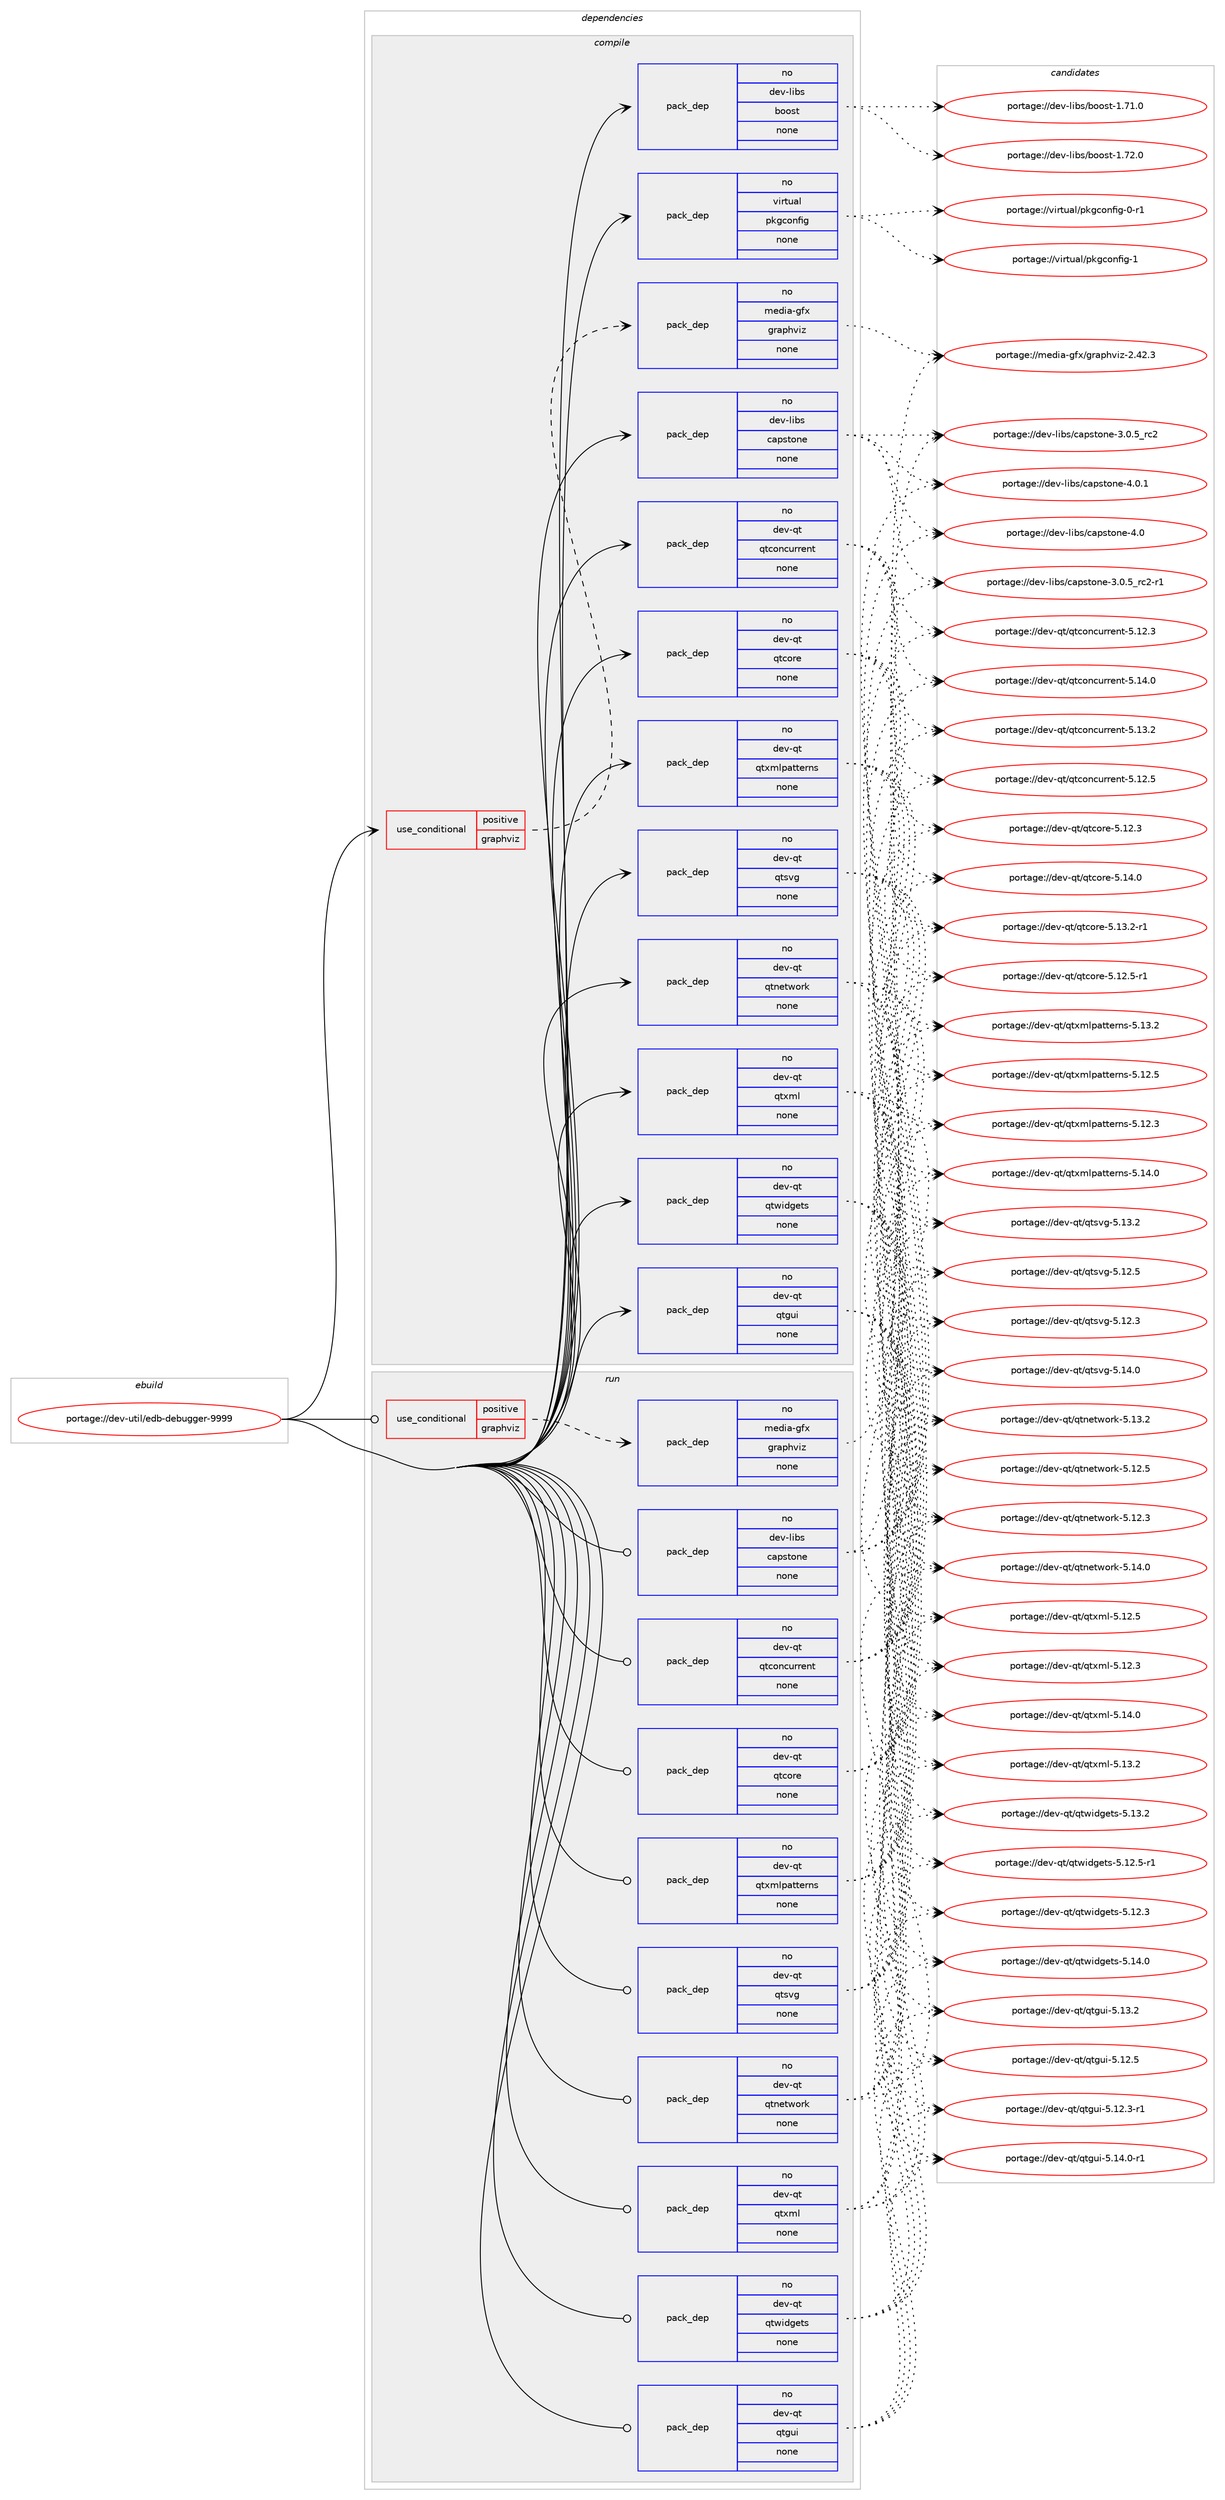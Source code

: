digraph prolog {

# *************
# Graph options
# *************

newrank=true;
concentrate=true;
compound=true;
graph [rankdir=LR,fontname=Helvetica,fontsize=10,ranksep=1.5];#, ranksep=2.5, nodesep=0.2];
edge  [arrowhead=vee];
node  [fontname=Helvetica,fontsize=10];

# **********
# The ebuild
# **********

subgraph cluster_leftcol {
color=gray;
label=<<i>ebuild</i>>;
id [label="portage://dev-util/edb-debugger-9999", color=red, width=4, href="../dev-util/edb-debugger-9999.svg"];
}

# ****************
# The dependencies
# ****************

subgraph cluster_midcol {
color=gray;
label=<<i>dependencies</i>>;
subgraph cluster_compile {
fillcolor="#eeeeee";
style=filled;
label=<<i>compile</i>>;
subgraph cond62731 {
dependency302534 [label=<<TABLE BORDER="0" CELLBORDER="1" CELLSPACING="0" CELLPADDING="4"><TR><TD ROWSPAN="3" CELLPADDING="10">use_conditional</TD></TR><TR><TD>positive</TD></TR><TR><TD>graphviz</TD></TR></TABLE>>, shape=none, color=red];
subgraph pack235148 {
dependency302535 [label=<<TABLE BORDER="0" CELLBORDER="1" CELLSPACING="0" CELLPADDING="4" WIDTH="220"><TR><TD ROWSPAN="6" CELLPADDING="30">pack_dep</TD></TR><TR><TD WIDTH="110">no</TD></TR><TR><TD>media-gfx</TD></TR><TR><TD>graphviz</TD></TR><TR><TD>none</TD></TR><TR><TD></TD></TR></TABLE>>, shape=none, color=blue];
}
dependency302534:e -> dependency302535:w [weight=20,style="dashed",arrowhead="vee"];
}
id:e -> dependency302534:w [weight=20,style="solid",arrowhead="vee"];
subgraph pack235149 {
dependency302536 [label=<<TABLE BORDER="0" CELLBORDER="1" CELLSPACING="0" CELLPADDING="4" WIDTH="220"><TR><TD ROWSPAN="6" CELLPADDING="30">pack_dep</TD></TR><TR><TD WIDTH="110">no</TD></TR><TR><TD>dev-libs</TD></TR><TR><TD>boost</TD></TR><TR><TD>none</TD></TR><TR><TD></TD></TR></TABLE>>, shape=none, color=blue];
}
id:e -> dependency302536:w [weight=20,style="solid",arrowhead="vee"];
subgraph pack235150 {
dependency302537 [label=<<TABLE BORDER="0" CELLBORDER="1" CELLSPACING="0" CELLPADDING="4" WIDTH="220"><TR><TD ROWSPAN="6" CELLPADDING="30">pack_dep</TD></TR><TR><TD WIDTH="110">no</TD></TR><TR><TD>dev-libs</TD></TR><TR><TD>capstone</TD></TR><TR><TD>none</TD></TR><TR><TD></TD></TR></TABLE>>, shape=none, color=blue];
}
id:e -> dependency302537:w [weight=20,style="solid",arrowhead="vee"];
subgraph pack235151 {
dependency302538 [label=<<TABLE BORDER="0" CELLBORDER="1" CELLSPACING="0" CELLPADDING="4" WIDTH="220"><TR><TD ROWSPAN="6" CELLPADDING="30">pack_dep</TD></TR><TR><TD WIDTH="110">no</TD></TR><TR><TD>dev-qt</TD></TR><TR><TD>qtconcurrent</TD></TR><TR><TD>none</TD></TR><TR><TD></TD></TR></TABLE>>, shape=none, color=blue];
}
id:e -> dependency302538:w [weight=20,style="solid",arrowhead="vee"];
subgraph pack235152 {
dependency302539 [label=<<TABLE BORDER="0" CELLBORDER="1" CELLSPACING="0" CELLPADDING="4" WIDTH="220"><TR><TD ROWSPAN="6" CELLPADDING="30">pack_dep</TD></TR><TR><TD WIDTH="110">no</TD></TR><TR><TD>dev-qt</TD></TR><TR><TD>qtcore</TD></TR><TR><TD>none</TD></TR><TR><TD></TD></TR></TABLE>>, shape=none, color=blue];
}
id:e -> dependency302539:w [weight=20,style="solid",arrowhead="vee"];
subgraph pack235153 {
dependency302540 [label=<<TABLE BORDER="0" CELLBORDER="1" CELLSPACING="0" CELLPADDING="4" WIDTH="220"><TR><TD ROWSPAN="6" CELLPADDING="30">pack_dep</TD></TR><TR><TD WIDTH="110">no</TD></TR><TR><TD>dev-qt</TD></TR><TR><TD>qtgui</TD></TR><TR><TD>none</TD></TR><TR><TD></TD></TR></TABLE>>, shape=none, color=blue];
}
id:e -> dependency302540:w [weight=20,style="solid",arrowhead="vee"];
subgraph pack235154 {
dependency302541 [label=<<TABLE BORDER="0" CELLBORDER="1" CELLSPACING="0" CELLPADDING="4" WIDTH="220"><TR><TD ROWSPAN="6" CELLPADDING="30">pack_dep</TD></TR><TR><TD WIDTH="110">no</TD></TR><TR><TD>dev-qt</TD></TR><TR><TD>qtnetwork</TD></TR><TR><TD>none</TD></TR><TR><TD></TD></TR></TABLE>>, shape=none, color=blue];
}
id:e -> dependency302541:w [weight=20,style="solid",arrowhead="vee"];
subgraph pack235155 {
dependency302542 [label=<<TABLE BORDER="0" CELLBORDER="1" CELLSPACING="0" CELLPADDING="4" WIDTH="220"><TR><TD ROWSPAN="6" CELLPADDING="30">pack_dep</TD></TR><TR><TD WIDTH="110">no</TD></TR><TR><TD>dev-qt</TD></TR><TR><TD>qtsvg</TD></TR><TR><TD>none</TD></TR><TR><TD></TD></TR></TABLE>>, shape=none, color=blue];
}
id:e -> dependency302542:w [weight=20,style="solid",arrowhead="vee"];
subgraph pack235156 {
dependency302543 [label=<<TABLE BORDER="0" CELLBORDER="1" CELLSPACING="0" CELLPADDING="4" WIDTH="220"><TR><TD ROWSPAN="6" CELLPADDING="30">pack_dep</TD></TR><TR><TD WIDTH="110">no</TD></TR><TR><TD>dev-qt</TD></TR><TR><TD>qtwidgets</TD></TR><TR><TD>none</TD></TR><TR><TD></TD></TR></TABLE>>, shape=none, color=blue];
}
id:e -> dependency302543:w [weight=20,style="solid",arrowhead="vee"];
subgraph pack235157 {
dependency302544 [label=<<TABLE BORDER="0" CELLBORDER="1" CELLSPACING="0" CELLPADDING="4" WIDTH="220"><TR><TD ROWSPAN="6" CELLPADDING="30">pack_dep</TD></TR><TR><TD WIDTH="110">no</TD></TR><TR><TD>dev-qt</TD></TR><TR><TD>qtxml</TD></TR><TR><TD>none</TD></TR><TR><TD></TD></TR></TABLE>>, shape=none, color=blue];
}
id:e -> dependency302544:w [weight=20,style="solid",arrowhead="vee"];
subgraph pack235158 {
dependency302545 [label=<<TABLE BORDER="0" CELLBORDER="1" CELLSPACING="0" CELLPADDING="4" WIDTH="220"><TR><TD ROWSPAN="6" CELLPADDING="30">pack_dep</TD></TR><TR><TD WIDTH="110">no</TD></TR><TR><TD>dev-qt</TD></TR><TR><TD>qtxmlpatterns</TD></TR><TR><TD>none</TD></TR><TR><TD></TD></TR></TABLE>>, shape=none, color=blue];
}
id:e -> dependency302545:w [weight=20,style="solid",arrowhead="vee"];
subgraph pack235159 {
dependency302546 [label=<<TABLE BORDER="0" CELLBORDER="1" CELLSPACING="0" CELLPADDING="4" WIDTH="220"><TR><TD ROWSPAN="6" CELLPADDING="30">pack_dep</TD></TR><TR><TD WIDTH="110">no</TD></TR><TR><TD>virtual</TD></TR><TR><TD>pkgconfig</TD></TR><TR><TD>none</TD></TR><TR><TD></TD></TR></TABLE>>, shape=none, color=blue];
}
id:e -> dependency302546:w [weight=20,style="solid",arrowhead="vee"];
}
subgraph cluster_compileandrun {
fillcolor="#eeeeee";
style=filled;
label=<<i>compile and run</i>>;
}
subgraph cluster_run {
fillcolor="#eeeeee";
style=filled;
label=<<i>run</i>>;
subgraph cond62732 {
dependency302547 [label=<<TABLE BORDER="0" CELLBORDER="1" CELLSPACING="0" CELLPADDING="4"><TR><TD ROWSPAN="3" CELLPADDING="10">use_conditional</TD></TR><TR><TD>positive</TD></TR><TR><TD>graphviz</TD></TR></TABLE>>, shape=none, color=red];
subgraph pack235160 {
dependency302548 [label=<<TABLE BORDER="0" CELLBORDER="1" CELLSPACING="0" CELLPADDING="4" WIDTH="220"><TR><TD ROWSPAN="6" CELLPADDING="30">pack_dep</TD></TR><TR><TD WIDTH="110">no</TD></TR><TR><TD>media-gfx</TD></TR><TR><TD>graphviz</TD></TR><TR><TD>none</TD></TR><TR><TD></TD></TR></TABLE>>, shape=none, color=blue];
}
dependency302547:e -> dependency302548:w [weight=20,style="dashed",arrowhead="vee"];
}
id:e -> dependency302547:w [weight=20,style="solid",arrowhead="odot"];
subgraph pack235161 {
dependency302549 [label=<<TABLE BORDER="0" CELLBORDER="1" CELLSPACING="0" CELLPADDING="4" WIDTH="220"><TR><TD ROWSPAN="6" CELLPADDING="30">pack_dep</TD></TR><TR><TD WIDTH="110">no</TD></TR><TR><TD>dev-libs</TD></TR><TR><TD>capstone</TD></TR><TR><TD>none</TD></TR><TR><TD></TD></TR></TABLE>>, shape=none, color=blue];
}
id:e -> dependency302549:w [weight=20,style="solid",arrowhead="odot"];
subgraph pack235162 {
dependency302550 [label=<<TABLE BORDER="0" CELLBORDER="1" CELLSPACING="0" CELLPADDING="4" WIDTH="220"><TR><TD ROWSPAN="6" CELLPADDING="30">pack_dep</TD></TR><TR><TD WIDTH="110">no</TD></TR><TR><TD>dev-qt</TD></TR><TR><TD>qtconcurrent</TD></TR><TR><TD>none</TD></TR><TR><TD></TD></TR></TABLE>>, shape=none, color=blue];
}
id:e -> dependency302550:w [weight=20,style="solid",arrowhead="odot"];
subgraph pack235163 {
dependency302551 [label=<<TABLE BORDER="0" CELLBORDER="1" CELLSPACING="0" CELLPADDING="4" WIDTH="220"><TR><TD ROWSPAN="6" CELLPADDING="30">pack_dep</TD></TR><TR><TD WIDTH="110">no</TD></TR><TR><TD>dev-qt</TD></TR><TR><TD>qtcore</TD></TR><TR><TD>none</TD></TR><TR><TD></TD></TR></TABLE>>, shape=none, color=blue];
}
id:e -> dependency302551:w [weight=20,style="solid",arrowhead="odot"];
subgraph pack235164 {
dependency302552 [label=<<TABLE BORDER="0" CELLBORDER="1" CELLSPACING="0" CELLPADDING="4" WIDTH="220"><TR><TD ROWSPAN="6" CELLPADDING="30">pack_dep</TD></TR><TR><TD WIDTH="110">no</TD></TR><TR><TD>dev-qt</TD></TR><TR><TD>qtgui</TD></TR><TR><TD>none</TD></TR><TR><TD></TD></TR></TABLE>>, shape=none, color=blue];
}
id:e -> dependency302552:w [weight=20,style="solid",arrowhead="odot"];
subgraph pack235165 {
dependency302553 [label=<<TABLE BORDER="0" CELLBORDER="1" CELLSPACING="0" CELLPADDING="4" WIDTH="220"><TR><TD ROWSPAN="6" CELLPADDING="30">pack_dep</TD></TR><TR><TD WIDTH="110">no</TD></TR><TR><TD>dev-qt</TD></TR><TR><TD>qtnetwork</TD></TR><TR><TD>none</TD></TR><TR><TD></TD></TR></TABLE>>, shape=none, color=blue];
}
id:e -> dependency302553:w [weight=20,style="solid",arrowhead="odot"];
subgraph pack235166 {
dependency302554 [label=<<TABLE BORDER="0" CELLBORDER="1" CELLSPACING="0" CELLPADDING="4" WIDTH="220"><TR><TD ROWSPAN="6" CELLPADDING="30">pack_dep</TD></TR><TR><TD WIDTH="110">no</TD></TR><TR><TD>dev-qt</TD></TR><TR><TD>qtsvg</TD></TR><TR><TD>none</TD></TR><TR><TD></TD></TR></TABLE>>, shape=none, color=blue];
}
id:e -> dependency302554:w [weight=20,style="solid",arrowhead="odot"];
subgraph pack235167 {
dependency302555 [label=<<TABLE BORDER="0" CELLBORDER="1" CELLSPACING="0" CELLPADDING="4" WIDTH="220"><TR><TD ROWSPAN="6" CELLPADDING="30">pack_dep</TD></TR><TR><TD WIDTH="110">no</TD></TR><TR><TD>dev-qt</TD></TR><TR><TD>qtwidgets</TD></TR><TR><TD>none</TD></TR><TR><TD></TD></TR></TABLE>>, shape=none, color=blue];
}
id:e -> dependency302555:w [weight=20,style="solid",arrowhead="odot"];
subgraph pack235168 {
dependency302556 [label=<<TABLE BORDER="0" CELLBORDER="1" CELLSPACING="0" CELLPADDING="4" WIDTH="220"><TR><TD ROWSPAN="6" CELLPADDING="30">pack_dep</TD></TR><TR><TD WIDTH="110">no</TD></TR><TR><TD>dev-qt</TD></TR><TR><TD>qtxml</TD></TR><TR><TD>none</TD></TR><TR><TD></TD></TR></TABLE>>, shape=none, color=blue];
}
id:e -> dependency302556:w [weight=20,style="solid",arrowhead="odot"];
subgraph pack235169 {
dependency302557 [label=<<TABLE BORDER="0" CELLBORDER="1" CELLSPACING="0" CELLPADDING="4" WIDTH="220"><TR><TD ROWSPAN="6" CELLPADDING="30">pack_dep</TD></TR><TR><TD WIDTH="110">no</TD></TR><TR><TD>dev-qt</TD></TR><TR><TD>qtxmlpatterns</TD></TR><TR><TD>none</TD></TR><TR><TD></TD></TR></TABLE>>, shape=none, color=blue];
}
id:e -> dependency302557:w [weight=20,style="solid",arrowhead="odot"];
}
}

# **************
# The candidates
# **************

subgraph cluster_choices {
rank=same;
color=gray;
label=<<i>candidates</i>>;

subgraph choice235148 {
color=black;
nodesep=1;
choice1091011001059745103102120471031149711210411810512245504652504651 [label="portage://media-gfx/graphviz-2.42.3", color=red, width=4,href="../media-gfx/graphviz-2.42.3.svg"];
dependency302535:e -> choice1091011001059745103102120471031149711210411810512245504652504651:w [style=dotted,weight="100"];
}
subgraph choice235149 {
color=black;
nodesep=1;
choice1001011184510810598115479811111111511645494655504648 [label="portage://dev-libs/boost-1.72.0", color=red, width=4,href="../dev-libs/boost-1.72.0.svg"];
choice1001011184510810598115479811111111511645494655494648 [label="portage://dev-libs/boost-1.71.0", color=red, width=4,href="../dev-libs/boost-1.71.0.svg"];
dependency302536:e -> choice1001011184510810598115479811111111511645494655504648:w [style=dotted,weight="100"];
dependency302536:e -> choice1001011184510810598115479811111111511645494655494648:w [style=dotted,weight="100"];
}
subgraph choice235150 {
color=black;
nodesep=1;
choice1001011184510810598115479997112115116111110101455246484649 [label="portage://dev-libs/capstone-4.0.1", color=red, width=4,href="../dev-libs/capstone-4.0.1.svg"];
choice100101118451081059811547999711211511611111010145524648 [label="portage://dev-libs/capstone-4.0", color=red, width=4,href="../dev-libs/capstone-4.0.svg"];
choice10010111845108105981154799971121151161111101014551464846539511499504511449 [label="portage://dev-libs/capstone-3.0.5_rc2-r1", color=red, width=4,href="../dev-libs/capstone-3.0.5_rc2-r1.svg"];
choice1001011184510810598115479997112115116111110101455146484653951149950 [label="portage://dev-libs/capstone-3.0.5_rc2", color=red, width=4,href="../dev-libs/capstone-3.0.5_rc2.svg"];
dependency302537:e -> choice1001011184510810598115479997112115116111110101455246484649:w [style=dotted,weight="100"];
dependency302537:e -> choice100101118451081059811547999711211511611111010145524648:w [style=dotted,weight="100"];
dependency302537:e -> choice10010111845108105981154799971121151161111101014551464846539511499504511449:w [style=dotted,weight="100"];
dependency302537:e -> choice1001011184510810598115479997112115116111110101455146484653951149950:w [style=dotted,weight="100"];
}
subgraph choice235151 {
color=black;
nodesep=1;
choice1001011184511311647113116991111109911711411410111011645534649524648 [label="portage://dev-qt/qtconcurrent-5.14.0", color=red, width=4,href="../dev-qt/qtconcurrent-5.14.0.svg"];
choice1001011184511311647113116991111109911711411410111011645534649514650 [label="portage://dev-qt/qtconcurrent-5.13.2", color=red, width=4,href="../dev-qt/qtconcurrent-5.13.2.svg"];
choice1001011184511311647113116991111109911711411410111011645534649504653 [label="portage://dev-qt/qtconcurrent-5.12.5", color=red, width=4,href="../dev-qt/qtconcurrent-5.12.5.svg"];
choice1001011184511311647113116991111109911711411410111011645534649504651 [label="portage://dev-qt/qtconcurrent-5.12.3", color=red, width=4,href="../dev-qt/qtconcurrent-5.12.3.svg"];
dependency302538:e -> choice1001011184511311647113116991111109911711411410111011645534649524648:w [style=dotted,weight="100"];
dependency302538:e -> choice1001011184511311647113116991111109911711411410111011645534649514650:w [style=dotted,weight="100"];
dependency302538:e -> choice1001011184511311647113116991111109911711411410111011645534649504653:w [style=dotted,weight="100"];
dependency302538:e -> choice1001011184511311647113116991111109911711411410111011645534649504651:w [style=dotted,weight="100"];
}
subgraph choice235152 {
color=black;
nodesep=1;
choice10010111845113116471131169911111410145534649524648 [label="portage://dev-qt/qtcore-5.14.0", color=red, width=4,href="../dev-qt/qtcore-5.14.0.svg"];
choice100101118451131164711311699111114101455346495146504511449 [label="portage://dev-qt/qtcore-5.13.2-r1", color=red, width=4,href="../dev-qt/qtcore-5.13.2-r1.svg"];
choice100101118451131164711311699111114101455346495046534511449 [label="portage://dev-qt/qtcore-5.12.5-r1", color=red, width=4,href="../dev-qt/qtcore-5.12.5-r1.svg"];
choice10010111845113116471131169911111410145534649504651 [label="portage://dev-qt/qtcore-5.12.3", color=red, width=4,href="../dev-qt/qtcore-5.12.3.svg"];
dependency302539:e -> choice10010111845113116471131169911111410145534649524648:w [style=dotted,weight="100"];
dependency302539:e -> choice100101118451131164711311699111114101455346495146504511449:w [style=dotted,weight="100"];
dependency302539:e -> choice100101118451131164711311699111114101455346495046534511449:w [style=dotted,weight="100"];
dependency302539:e -> choice10010111845113116471131169911111410145534649504651:w [style=dotted,weight="100"];
}
subgraph choice235153 {
color=black;
nodesep=1;
choice1001011184511311647113116103117105455346495246484511449 [label="portage://dev-qt/qtgui-5.14.0-r1", color=red, width=4,href="../dev-qt/qtgui-5.14.0-r1.svg"];
choice100101118451131164711311610311710545534649514650 [label="portage://dev-qt/qtgui-5.13.2", color=red, width=4,href="../dev-qt/qtgui-5.13.2.svg"];
choice100101118451131164711311610311710545534649504653 [label="portage://dev-qt/qtgui-5.12.5", color=red, width=4,href="../dev-qt/qtgui-5.12.5.svg"];
choice1001011184511311647113116103117105455346495046514511449 [label="portage://dev-qt/qtgui-5.12.3-r1", color=red, width=4,href="../dev-qt/qtgui-5.12.3-r1.svg"];
dependency302540:e -> choice1001011184511311647113116103117105455346495246484511449:w [style=dotted,weight="100"];
dependency302540:e -> choice100101118451131164711311610311710545534649514650:w [style=dotted,weight="100"];
dependency302540:e -> choice100101118451131164711311610311710545534649504653:w [style=dotted,weight="100"];
dependency302540:e -> choice1001011184511311647113116103117105455346495046514511449:w [style=dotted,weight="100"];
}
subgraph choice235154 {
color=black;
nodesep=1;
choice100101118451131164711311611010111611911111410745534649524648 [label="portage://dev-qt/qtnetwork-5.14.0", color=red, width=4,href="../dev-qt/qtnetwork-5.14.0.svg"];
choice100101118451131164711311611010111611911111410745534649514650 [label="portage://dev-qt/qtnetwork-5.13.2", color=red, width=4,href="../dev-qt/qtnetwork-5.13.2.svg"];
choice100101118451131164711311611010111611911111410745534649504653 [label="portage://dev-qt/qtnetwork-5.12.5", color=red, width=4,href="../dev-qt/qtnetwork-5.12.5.svg"];
choice100101118451131164711311611010111611911111410745534649504651 [label="portage://dev-qt/qtnetwork-5.12.3", color=red, width=4,href="../dev-qt/qtnetwork-5.12.3.svg"];
dependency302541:e -> choice100101118451131164711311611010111611911111410745534649524648:w [style=dotted,weight="100"];
dependency302541:e -> choice100101118451131164711311611010111611911111410745534649514650:w [style=dotted,weight="100"];
dependency302541:e -> choice100101118451131164711311611010111611911111410745534649504653:w [style=dotted,weight="100"];
dependency302541:e -> choice100101118451131164711311611010111611911111410745534649504651:w [style=dotted,weight="100"];
}
subgraph choice235155 {
color=black;
nodesep=1;
choice100101118451131164711311611511810345534649524648 [label="portage://dev-qt/qtsvg-5.14.0", color=red, width=4,href="../dev-qt/qtsvg-5.14.0.svg"];
choice100101118451131164711311611511810345534649514650 [label="portage://dev-qt/qtsvg-5.13.2", color=red, width=4,href="../dev-qt/qtsvg-5.13.2.svg"];
choice100101118451131164711311611511810345534649504653 [label="portage://dev-qt/qtsvg-5.12.5", color=red, width=4,href="../dev-qt/qtsvg-5.12.5.svg"];
choice100101118451131164711311611511810345534649504651 [label="portage://dev-qt/qtsvg-5.12.3", color=red, width=4,href="../dev-qt/qtsvg-5.12.3.svg"];
dependency302542:e -> choice100101118451131164711311611511810345534649524648:w [style=dotted,weight="100"];
dependency302542:e -> choice100101118451131164711311611511810345534649514650:w [style=dotted,weight="100"];
dependency302542:e -> choice100101118451131164711311611511810345534649504653:w [style=dotted,weight="100"];
dependency302542:e -> choice100101118451131164711311611511810345534649504651:w [style=dotted,weight="100"];
}
subgraph choice235156 {
color=black;
nodesep=1;
choice100101118451131164711311611910510010310111611545534649524648 [label="portage://dev-qt/qtwidgets-5.14.0", color=red, width=4,href="../dev-qt/qtwidgets-5.14.0.svg"];
choice100101118451131164711311611910510010310111611545534649514650 [label="portage://dev-qt/qtwidgets-5.13.2", color=red, width=4,href="../dev-qt/qtwidgets-5.13.2.svg"];
choice1001011184511311647113116119105100103101116115455346495046534511449 [label="portage://dev-qt/qtwidgets-5.12.5-r1", color=red, width=4,href="../dev-qt/qtwidgets-5.12.5-r1.svg"];
choice100101118451131164711311611910510010310111611545534649504651 [label="portage://dev-qt/qtwidgets-5.12.3", color=red, width=4,href="../dev-qt/qtwidgets-5.12.3.svg"];
dependency302543:e -> choice100101118451131164711311611910510010310111611545534649524648:w [style=dotted,weight="100"];
dependency302543:e -> choice100101118451131164711311611910510010310111611545534649514650:w [style=dotted,weight="100"];
dependency302543:e -> choice1001011184511311647113116119105100103101116115455346495046534511449:w [style=dotted,weight="100"];
dependency302543:e -> choice100101118451131164711311611910510010310111611545534649504651:w [style=dotted,weight="100"];
}
subgraph choice235157 {
color=black;
nodesep=1;
choice100101118451131164711311612010910845534649524648 [label="portage://dev-qt/qtxml-5.14.0", color=red, width=4,href="../dev-qt/qtxml-5.14.0.svg"];
choice100101118451131164711311612010910845534649514650 [label="portage://dev-qt/qtxml-5.13.2", color=red, width=4,href="../dev-qt/qtxml-5.13.2.svg"];
choice100101118451131164711311612010910845534649504653 [label="portage://dev-qt/qtxml-5.12.5", color=red, width=4,href="../dev-qt/qtxml-5.12.5.svg"];
choice100101118451131164711311612010910845534649504651 [label="portage://dev-qt/qtxml-5.12.3", color=red, width=4,href="../dev-qt/qtxml-5.12.3.svg"];
dependency302544:e -> choice100101118451131164711311612010910845534649524648:w [style=dotted,weight="100"];
dependency302544:e -> choice100101118451131164711311612010910845534649514650:w [style=dotted,weight="100"];
dependency302544:e -> choice100101118451131164711311612010910845534649504653:w [style=dotted,weight="100"];
dependency302544:e -> choice100101118451131164711311612010910845534649504651:w [style=dotted,weight="100"];
}
subgraph choice235158 {
color=black;
nodesep=1;
choice10010111845113116471131161201091081129711611610111411011545534649524648 [label="portage://dev-qt/qtxmlpatterns-5.14.0", color=red, width=4,href="../dev-qt/qtxmlpatterns-5.14.0.svg"];
choice10010111845113116471131161201091081129711611610111411011545534649514650 [label="portage://dev-qt/qtxmlpatterns-5.13.2", color=red, width=4,href="../dev-qt/qtxmlpatterns-5.13.2.svg"];
choice10010111845113116471131161201091081129711611610111411011545534649504653 [label="portage://dev-qt/qtxmlpatterns-5.12.5", color=red, width=4,href="../dev-qt/qtxmlpatterns-5.12.5.svg"];
choice10010111845113116471131161201091081129711611610111411011545534649504651 [label="portage://dev-qt/qtxmlpatterns-5.12.3", color=red, width=4,href="../dev-qt/qtxmlpatterns-5.12.3.svg"];
dependency302545:e -> choice10010111845113116471131161201091081129711611610111411011545534649524648:w [style=dotted,weight="100"];
dependency302545:e -> choice10010111845113116471131161201091081129711611610111411011545534649514650:w [style=dotted,weight="100"];
dependency302545:e -> choice10010111845113116471131161201091081129711611610111411011545534649504653:w [style=dotted,weight="100"];
dependency302545:e -> choice10010111845113116471131161201091081129711611610111411011545534649504651:w [style=dotted,weight="100"];
}
subgraph choice235159 {
color=black;
nodesep=1;
choice1181051141161179710847112107103991111101021051034549 [label="portage://virtual/pkgconfig-1", color=red, width=4,href="../virtual/pkgconfig-1.svg"];
choice11810511411611797108471121071039911111010210510345484511449 [label="portage://virtual/pkgconfig-0-r1", color=red, width=4,href="../virtual/pkgconfig-0-r1.svg"];
dependency302546:e -> choice1181051141161179710847112107103991111101021051034549:w [style=dotted,weight="100"];
dependency302546:e -> choice11810511411611797108471121071039911111010210510345484511449:w [style=dotted,weight="100"];
}
subgraph choice235160 {
color=black;
nodesep=1;
choice1091011001059745103102120471031149711210411810512245504652504651 [label="portage://media-gfx/graphviz-2.42.3", color=red, width=4,href="../media-gfx/graphviz-2.42.3.svg"];
dependency302548:e -> choice1091011001059745103102120471031149711210411810512245504652504651:w [style=dotted,weight="100"];
}
subgraph choice235161 {
color=black;
nodesep=1;
choice1001011184510810598115479997112115116111110101455246484649 [label="portage://dev-libs/capstone-4.0.1", color=red, width=4,href="../dev-libs/capstone-4.0.1.svg"];
choice100101118451081059811547999711211511611111010145524648 [label="portage://dev-libs/capstone-4.0", color=red, width=4,href="../dev-libs/capstone-4.0.svg"];
choice10010111845108105981154799971121151161111101014551464846539511499504511449 [label="portage://dev-libs/capstone-3.0.5_rc2-r1", color=red, width=4,href="../dev-libs/capstone-3.0.5_rc2-r1.svg"];
choice1001011184510810598115479997112115116111110101455146484653951149950 [label="portage://dev-libs/capstone-3.0.5_rc2", color=red, width=4,href="../dev-libs/capstone-3.0.5_rc2.svg"];
dependency302549:e -> choice1001011184510810598115479997112115116111110101455246484649:w [style=dotted,weight="100"];
dependency302549:e -> choice100101118451081059811547999711211511611111010145524648:w [style=dotted,weight="100"];
dependency302549:e -> choice10010111845108105981154799971121151161111101014551464846539511499504511449:w [style=dotted,weight="100"];
dependency302549:e -> choice1001011184510810598115479997112115116111110101455146484653951149950:w [style=dotted,weight="100"];
}
subgraph choice235162 {
color=black;
nodesep=1;
choice1001011184511311647113116991111109911711411410111011645534649524648 [label="portage://dev-qt/qtconcurrent-5.14.0", color=red, width=4,href="../dev-qt/qtconcurrent-5.14.0.svg"];
choice1001011184511311647113116991111109911711411410111011645534649514650 [label="portage://dev-qt/qtconcurrent-5.13.2", color=red, width=4,href="../dev-qt/qtconcurrent-5.13.2.svg"];
choice1001011184511311647113116991111109911711411410111011645534649504653 [label="portage://dev-qt/qtconcurrent-5.12.5", color=red, width=4,href="../dev-qt/qtconcurrent-5.12.5.svg"];
choice1001011184511311647113116991111109911711411410111011645534649504651 [label="portage://dev-qt/qtconcurrent-5.12.3", color=red, width=4,href="../dev-qt/qtconcurrent-5.12.3.svg"];
dependency302550:e -> choice1001011184511311647113116991111109911711411410111011645534649524648:w [style=dotted,weight="100"];
dependency302550:e -> choice1001011184511311647113116991111109911711411410111011645534649514650:w [style=dotted,weight="100"];
dependency302550:e -> choice1001011184511311647113116991111109911711411410111011645534649504653:w [style=dotted,weight="100"];
dependency302550:e -> choice1001011184511311647113116991111109911711411410111011645534649504651:w [style=dotted,weight="100"];
}
subgraph choice235163 {
color=black;
nodesep=1;
choice10010111845113116471131169911111410145534649524648 [label="portage://dev-qt/qtcore-5.14.0", color=red, width=4,href="../dev-qt/qtcore-5.14.0.svg"];
choice100101118451131164711311699111114101455346495146504511449 [label="portage://dev-qt/qtcore-5.13.2-r1", color=red, width=4,href="../dev-qt/qtcore-5.13.2-r1.svg"];
choice100101118451131164711311699111114101455346495046534511449 [label="portage://dev-qt/qtcore-5.12.5-r1", color=red, width=4,href="../dev-qt/qtcore-5.12.5-r1.svg"];
choice10010111845113116471131169911111410145534649504651 [label="portage://dev-qt/qtcore-5.12.3", color=red, width=4,href="../dev-qt/qtcore-5.12.3.svg"];
dependency302551:e -> choice10010111845113116471131169911111410145534649524648:w [style=dotted,weight="100"];
dependency302551:e -> choice100101118451131164711311699111114101455346495146504511449:w [style=dotted,weight="100"];
dependency302551:e -> choice100101118451131164711311699111114101455346495046534511449:w [style=dotted,weight="100"];
dependency302551:e -> choice10010111845113116471131169911111410145534649504651:w [style=dotted,weight="100"];
}
subgraph choice235164 {
color=black;
nodesep=1;
choice1001011184511311647113116103117105455346495246484511449 [label="portage://dev-qt/qtgui-5.14.0-r1", color=red, width=4,href="../dev-qt/qtgui-5.14.0-r1.svg"];
choice100101118451131164711311610311710545534649514650 [label="portage://dev-qt/qtgui-5.13.2", color=red, width=4,href="../dev-qt/qtgui-5.13.2.svg"];
choice100101118451131164711311610311710545534649504653 [label="portage://dev-qt/qtgui-5.12.5", color=red, width=4,href="../dev-qt/qtgui-5.12.5.svg"];
choice1001011184511311647113116103117105455346495046514511449 [label="portage://dev-qt/qtgui-5.12.3-r1", color=red, width=4,href="../dev-qt/qtgui-5.12.3-r1.svg"];
dependency302552:e -> choice1001011184511311647113116103117105455346495246484511449:w [style=dotted,weight="100"];
dependency302552:e -> choice100101118451131164711311610311710545534649514650:w [style=dotted,weight="100"];
dependency302552:e -> choice100101118451131164711311610311710545534649504653:w [style=dotted,weight="100"];
dependency302552:e -> choice1001011184511311647113116103117105455346495046514511449:w [style=dotted,weight="100"];
}
subgraph choice235165 {
color=black;
nodesep=1;
choice100101118451131164711311611010111611911111410745534649524648 [label="portage://dev-qt/qtnetwork-5.14.0", color=red, width=4,href="../dev-qt/qtnetwork-5.14.0.svg"];
choice100101118451131164711311611010111611911111410745534649514650 [label="portage://dev-qt/qtnetwork-5.13.2", color=red, width=4,href="../dev-qt/qtnetwork-5.13.2.svg"];
choice100101118451131164711311611010111611911111410745534649504653 [label="portage://dev-qt/qtnetwork-5.12.5", color=red, width=4,href="../dev-qt/qtnetwork-5.12.5.svg"];
choice100101118451131164711311611010111611911111410745534649504651 [label="portage://dev-qt/qtnetwork-5.12.3", color=red, width=4,href="../dev-qt/qtnetwork-5.12.3.svg"];
dependency302553:e -> choice100101118451131164711311611010111611911111410745534649524648:w [style=dotted,weight="100"];
dependency302553:e -> choice100101118451131164711311611010111611911111410745534649514650:w [style=dotted,weight="100"];
dependency302553:e -> choice100101118451131164711311611010111611911111410745534649504653:w [style=dotted,weight="100"];
dependency302553:e -> choice100101118451131164711311611010111611911111410745534649504651:w [style=dotted,weight="100"];
}
subgraph choice235166 {
color=black;
nodesep=1;
choice100101118451131164711311611511810345534649524648 [label="portage://dev-qt/qtsvg-5.14.0", color=red, width=4,href="../dev-qt/qtsvg-5.14.0.svg"];
choice100101118451131164711311611511810345534649514650 [label="portage://dev-qt/qtsvg-5.13.2", color=red, width=4,href="../dev-qt/qtsvg-5.13.2.svg"];
choice100101118451131164711311611511810345534649504653 [label="portage://dev-qt/qtsvg-5.12.5", color=red, width=4,href="../dev-qt/qtsvg-5.12.5.svg"];
choice100101118451131164711311611511810345534649504651 [label="portage://dev-qt/qtsvg-5.12.3", color=red, width=4,href="../dev-qt/qtsvg-5.12.3.svg"];
dependency302554:e -> choice100101118451131164711311611511810345534649524648:w [style=dotted,weight="100"];
dependency302554:e -> choice100101118451131164711311611511810345534649514650:w [style=dotted,weight="100"];
dependency302554:e -> choice100101118451131164711311611511810345534649504653:w [style=dotted,weight="100"];
dependency302554:e -> choice100101118451131164711311611511810345534649504651:w [style=dotted,weight="100"];
}
subgraph choice235167 {
color=black;
nodesep=1;
choice100101118451131164711311611910510010310111611545534649524648 [label="portage://dev-qt/qtwidgets-5.14.0", color=red, width=4,href="../dev-qt/qtwidgets-5.14.0.svg"];
choice100101118451131164711311611910510010310111611545534649514650 [label="portage://dev-qt/qtwidgets-5.13.2", color=red, width=4,href="../dev-qt/qtwidgets-5.13.2.svg"];
choice1001011184511311647113116119105100103101116115455346495046534511449 [label="portage://dev-qt/qtwidgets-5.12.5-r1", color=red, width=4,href="../dev-qt/qtwidgets-5.12.5-r1.svg"];
choice100101118451131164711311611910510010310111611545534649504651 [label="portage://dev-qt/qtwidgets-5.12.3", color=red, width=4,href="../dev-qt/qtwidgets-5.12.3.svg"];
dependency302555:e -> choice100101118451131164711311611910510010310111611545534649524648:w [style=dotted,weight="100"];
dependency302555:e -> choice100101118451131164711311611910510010310111611545534649514650:w [style=dotted,weight="100"];
dependency302555:e -> choice1001011184511311647113116119105100103101116115455346495046534511449:w [style=dotted,weight="100"];
dependency302555:e -> choice100101118451131164711311611910510010310111611545534649504651:w [style=dotted,weight="100"];
}
subgraph choice235168 {
color=black;
nodesep=1;
choice100101118451131164711311612010910845534649524648 [label="portage://dev-qt/qtxml-5.14.0", color=red, width=4,href="../dev-qt/qtxml-5.14.0.svg"];
choice100101118451131164711311612010910845534649514650 [label="portage://dev-qt/qtxml-5.13.2", color=red, width=4,href="../dev-qt/qtxml-5.13.2.svg"];
choice100101118451131164711311612010910845534649504653 [label="portage://dev-qt/qtxml-5.12.5", color=red, width=4,href="../dev-qt/qtxml-5.12.5.svg"];
choice100101118451131164711311612010910845534649504651 [label="portage://dev-qt/qtxml-5.12.3", color=red, width=4,href="../dev-qt/qtxml-5.12.3.svg"];
dependency302556:e -> choice100101118451131164711311612010910845534649524648:w [style=dotted,weight="100"];
dependency302556:e -> choice100101118451131164711311612010910845534649514650:w [style=dotted,weight="100"];
dependency302556:e -> choice100101118451131164711311612010910845534649504653:w [style=dotted,weight="100"];
dependency302556:e -> choice100101118451131164711311612010910845534649504651:w [style=dotted,weight="100"];
}
subgraph choice235169 {
color=black;
nodesep=1;
choice10010111845113116471131161201091081129711611610111411011545534649524648 [label="portage://dev-qt/qtxmlpatterns-5.14.0", color=red, width=4,href="../dev-qt/qtxmlpatterns-5.14.0.svg"];
choice10010111845113116471131161201091081129711611610111411011545534649514650 [label="portage://dev-qt/qtxmlpatterns-5.13.2", color=red, width=4,href="../dev-qt/qtxmlpatterns-5.13.2.svg"];
choice10010111845113116471131161201091081129711611610111411011545534649504653 [label="portage://dev-qt/qtxmlpatterns-5.12.5", color=red, width=4,href="../dev-qt/qtxmlpatterns-5.12.5.svg"];
choice10010111845113116471131161201091081129711611610111411011545534649504651 [label="portage://dev-qt/qtxmlpatterns-5.12.3", color=red, width=4,href="../dev-qt/qtxmlpatterns-5.12.3.svg"];
dependency302557:e -> choice10010111845113116471131161201091081129711611610111411011545534649524648:w [style=dotted,weight="100"];
dependency302557:e -> choice10010111845113116471131161201091081129711611610111411011545534649514650:w [style=dotted,weight="100"];
dependency302557:e -> choice10010111845113116471131161201091081129711611610111411011545534649504653:w [style=dotted,weight="100"];
dependency302557:e -> choice10010111845113116471131161201091081129711611610111411011545534649504651:w [style=dotted,weight="100"];
}
}

}
